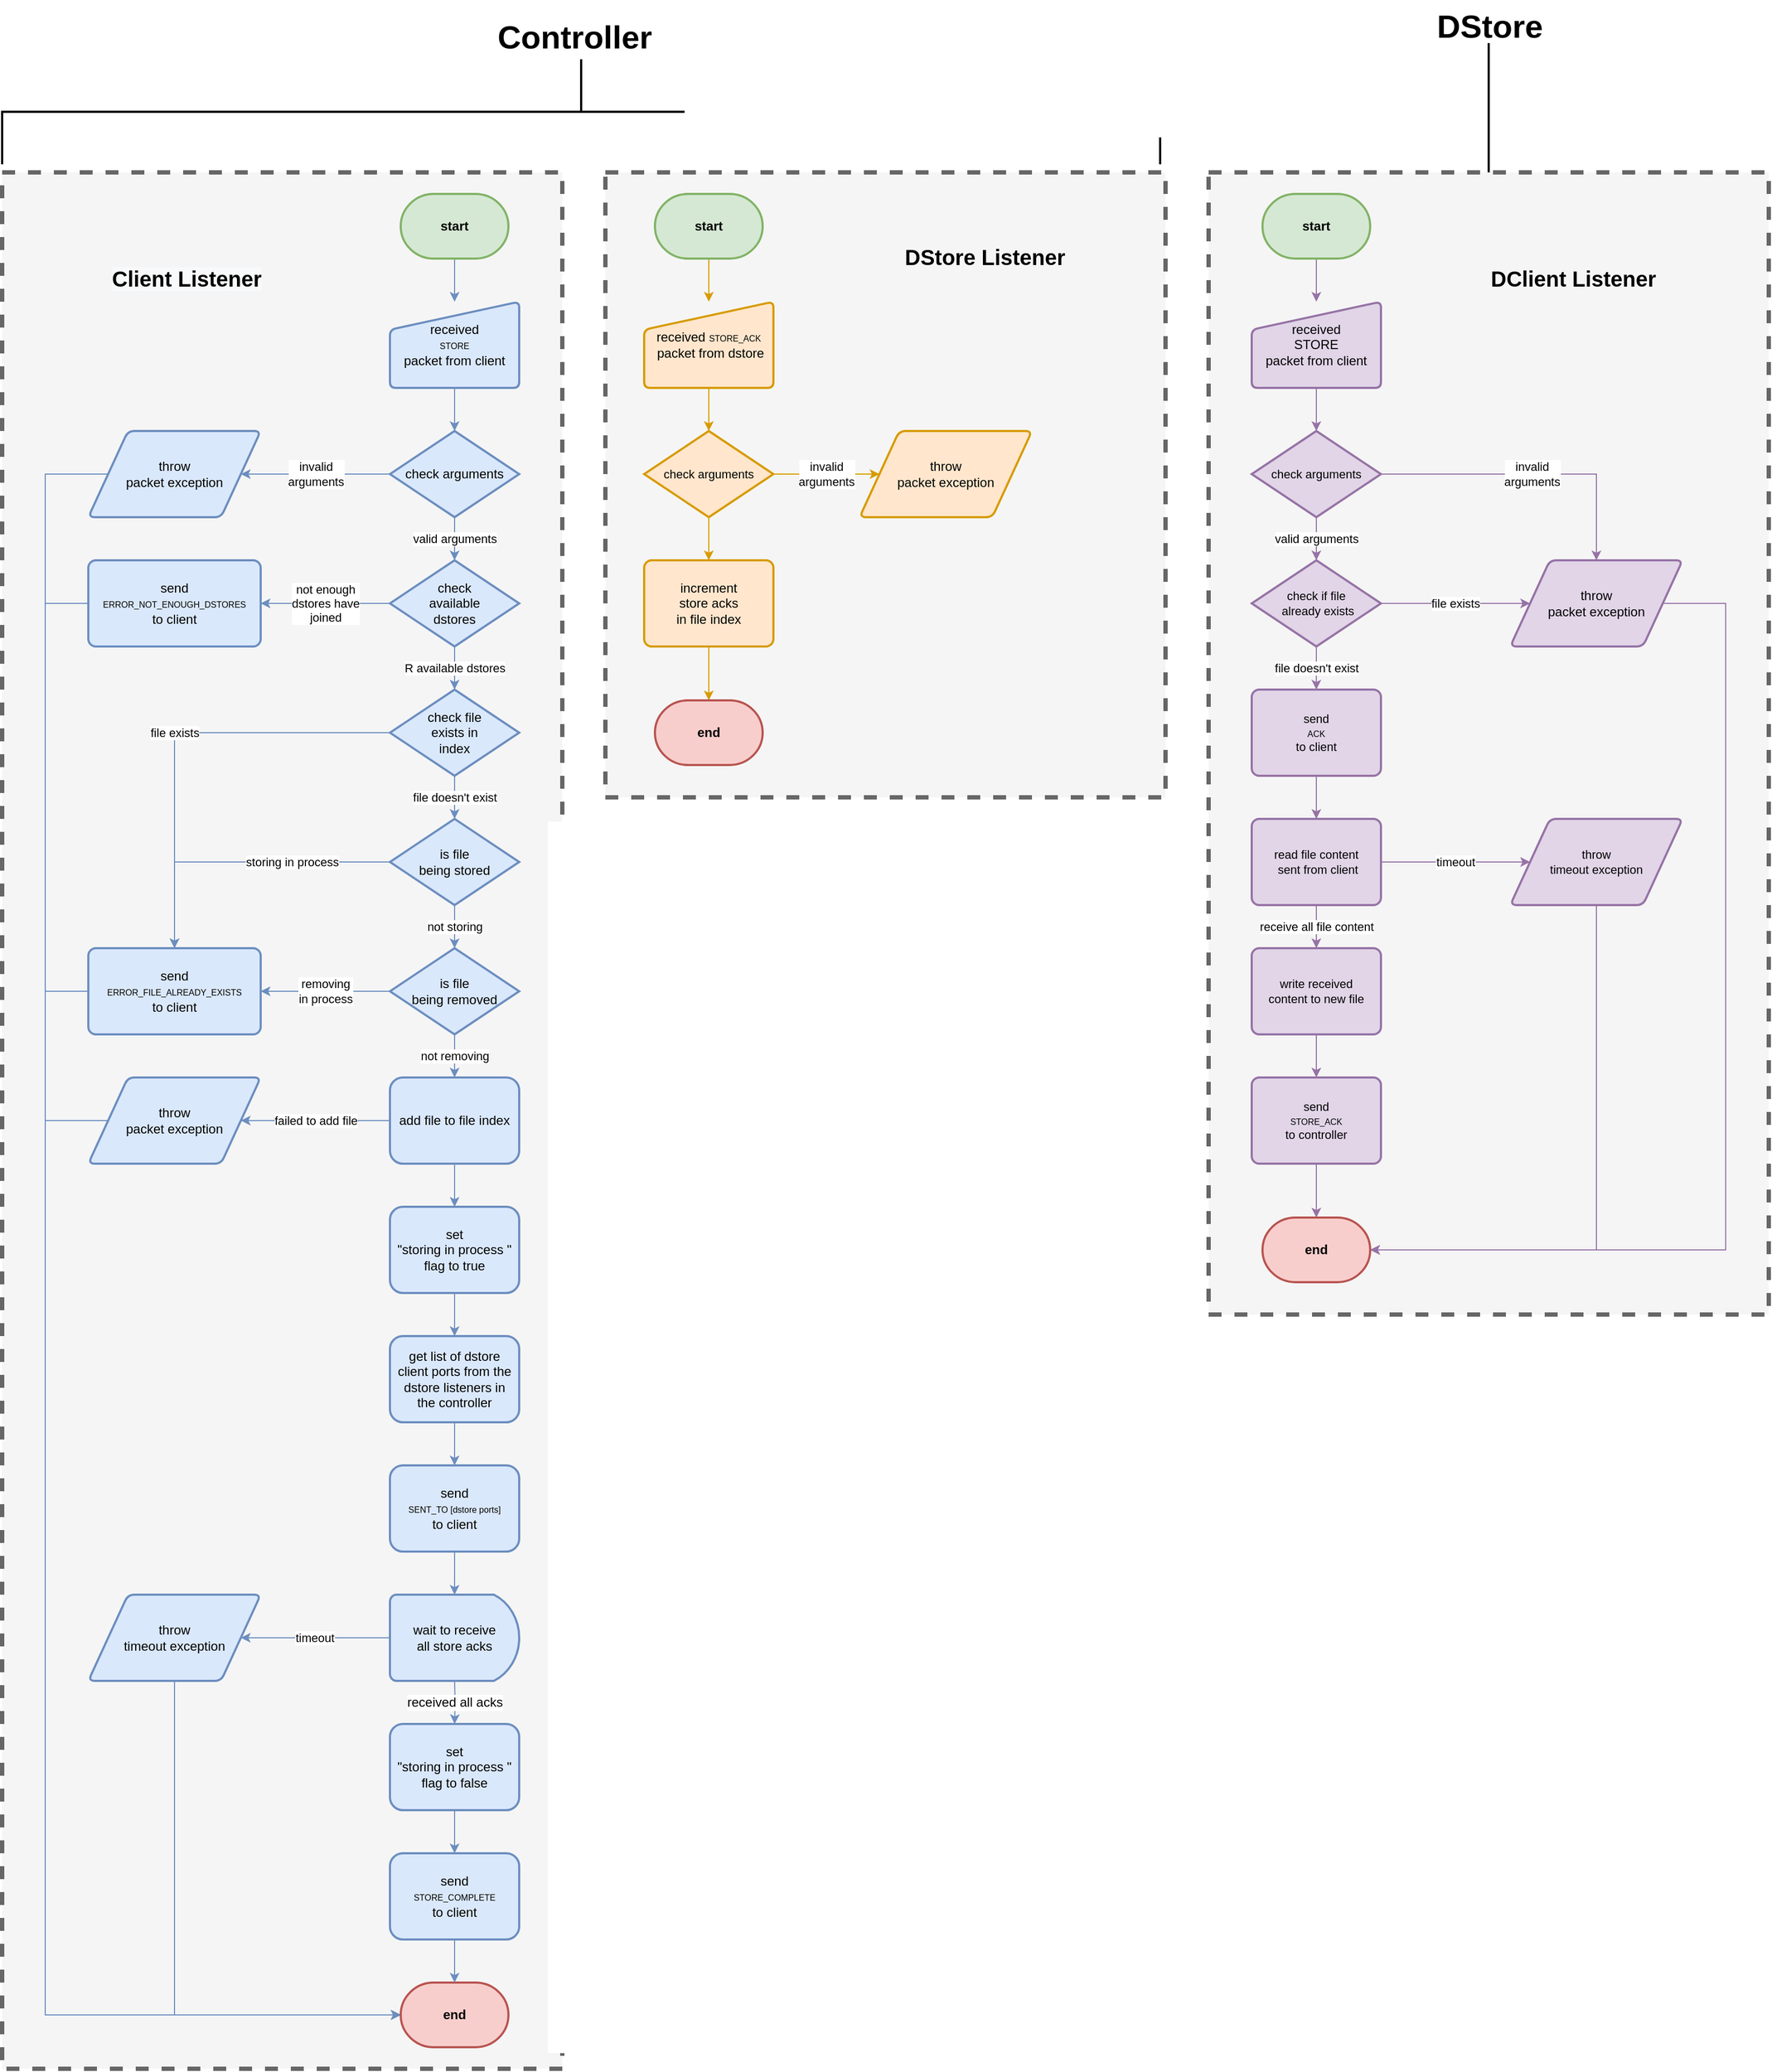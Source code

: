 <mxfile version="17.4.6" type="device"><diagram id="BgIOnqdSXt1nSpjPh5u_" name="Page-1"><mxGraphModel dx="2030" dy="1827" grid="1" gridSize="10" guides="1" tooltips="1" connect="1" arrows="1" fold="1" page="1" pageScale="1" pageWidth="827" pageHeight="1169" math="0" shadow="0"><root><mxCell id="0"/><mxCell id="1" parent="0"/><mxCell id="z_3mJFvGiUvfJUF9ewwF-12" value="" style="rounded=0;whiteSpace=wrap;html=1;fontSize=8;strokeWidth=4;fillColor=#f5f5f5;fontColor=#333333;strokeColor=#666666;dashed=1;" parent="1" vertex="1"><mxGeometry x="560" y="80" width="520" height="580" as="geometry"/></mxCell><mxCell id="9WXX_cFTCXNrfoO5J_ki-53" value="" style="rounded=0;whiteSpace=wrap;html=1;fontSize=8;strokeWidth=4;fillColor=#f5f5f5;fontColor=#333333;strokeColor=#666666;dashed=1;" parent="1" vertex="1"><mxGeometry x="1120" y="80" width="520" height="1060" as="geometry"/></mxCell><mxCell id="9WXX_cFTCXNrfoO5J_ki-51" value="" style="rounded=0;whiteSpace=wrap;html=1;fontSize=8;strokeWidth=4;fillColor=#f5f5f5;fontColor=#333333;strokeColor=#666666;dashed=1;" parent="1" vertex="1"><mxGeometry y="80" width="520" height="1760" as="geometry"/></mxCell><mxCell id="zpkJhFYC3Xlp3R0TNN0i-3" style="edgeStyle=orthogonalEdgeStyle;rounded=0;orthogonalLoop=1;jettySize=auto;html=1;exitX=0.5;exitY=1;exitDx=0;exitDy=0;exitPerimeter=0;entryX=0.5;entryY=0;entryDx=0;entryDy=0;fillColor=#dae8fc;strokeColor=#6c8ebf;" parent="1" source="zpkJhFYC3Xlp3R0TNN0i-1" target="zpkJhFYC3Xlp3R0TNN0i-2" edge="1"><mxGeometry relative="1" as="geometry"/></mxCell><mxCell id="zpkJhFYC3Xlp3R0TNN0i-1" value="&lt;b&gt;start&lt;/b&gt;" style="strokeWidth=2;html=1;shape=mxgraph.flowchart.terminator;whiteSpace=wrap;fillColor=#d5e8d4;strokeColor=#82b366;" parent="1" vertex="1"><mxGeometry x="370" y="100" width="100" height="60" as="geometry"/></mxCell><mxCell id="zpkJhFYC3Xlp3R0TNN0i-5" style="edgeStyle=orthogonalEdgeStyle;rounded=0;orthogonalLoop=1;jettySize=auto;html=1;exitX=0.5;exitY=1;exitDx=0;exitDy=0;entryX=0.5;entryY=0;entryDx=0;entryDy=0;entryPerimeter=0;fillColor=#dae8fc;strokeColor=#6c8ebf;" parent="1" source="zpkJhFYC3Xlp3R0TNN0i-2" target="zpkJhFYC3Xlp3R0TNN0i-4" edge="1"><mxGeometry relative="1" as="geometry"/></mxCell><mxCell id="zpkJhFYC3Xlp3R0TNN0i-2" value="received &lt;br&gt;&lt;font style=&quot;font-size: 8px&quot;&gt;STORE &lt;/font&gt;&lt;br&gt;packet from client" style="html=1;strokeWidth=2;shape=manualInput;whiteSpace=wrap;rounded=1;size=26;arcSize=11;fillColor=#dae8fc;strokeColor=#6c8ebf;" parent="1" vertex="1"><mxGeometry x="360" y="200" width="120" height="80" as="geometry"/></mxCell><mxCell id="zpkJhFYC3Xlp3R0TNN0i-7" value="invalid &lt;br&gt;arguments" style="edgeStyle=orthogonalEdgeStyle;rounded=0;orthogonalLoop=1;jettySize=auto;html=1;exitX=0;exitY=0.5;exitDx=0;exitDy=0;exitPerimeter=0;fillColor=#dae8fc;strokeColor=#6c8ebf;" parent="1" source="zpkJhFYC3Xlp3R0TNN0i-4" target="zpkJhFYC3Xlp3R0TNN0i-6" edge="1"><mxGeometry relative="1" as="geometry"/></mxCell><mxCell id="zpkJhFYC3Xlp3R0TNN0i-9" value="valid arguments" style="edgeStyle=orthogonalEdgeStyle;rounded=0;orthogonalLoop=1;jettySize=auto;html=1;exitX=0.5;exitY=1;exitDx=0;exitDy=0;exitPerimeter=0;entryX=0.5;entryY=0;entryDx=0;entryDy=0;entryPerimeter=0;fillColor=#dae8fc;strokeColor=#6c8ebf;" parent="1" source="zpkJhFYC3Xlp3R0TNN0i-4" target="zpkJhFYC3Xlp3R0TNN0i-8" edge="1"><mxGeometry relative="1" as="geometry"/></mxCell><mxCell id="zpkJhFYC3Xlp3R0TNN0i-4" value="check arguments" style="strokeWidth=2;html=1;shape=mxgraph.flowchart.decision;whiteSpace=wrap;fillColor=#dae8fc;strokeColor=#6c8ebf;" parent="1" vertex="1"><mxGeometry x="360" y="320" width="120" height="80" as="geometry"/></mxCell><mxCell id="9WXX_cFTCXNrfoO5J_ki-26" style="edgeStyle=orthogonalEdgeStyle;rounded=0;orthogonalLoop=1;jettySize=auto;html=1;exitX=0;exitY=0.5;exitDx=0;exitDy=0;entryX=0;entryY=0.5;entryDx=0;entryDy=0;entryPerimeter=0;fontSize=11;fillColor=#dae8fc;strokeColor=#6c8ebf;" parent="1" source="zpkJhFYC3Xlp3R0TNN0i-6" target="9WXX_cFTCXNrfoO5J_ki-20" edge="1"><mxGeometry relative="1" as="geometry"><Array as="points"><mxPoint x="40" y="360"/><mxPoint x="40" y="1790"/></Array></mxGeometry></mxCell><mxCell id="zpkJhFYC3Xlp3R0TNN0i-6" value="throw&lt;br&gt;packet exception" style="shape=parallelogram;html=1;strokeWidth=2;perimeter=parallelogramPerimeter;whiteSpace=wrap;rounded=1;arcSize=12;size=0.23;fillColor=#dae8fc;strokeColor=#6c8ebf;" parent="1" vertex="1"><mxGeometry x="80" y="320" width="160" height="80" as="geometry"/></mxCell><mxCell id="zpkJhFYC3Xlp3R0TNN0i-11" value="R available dstores" style="edgeStyle=orthogonalEdgeStyle;rounded=0;orthogonalLoop=1;jettySize=auto;html=1;exitX=0.5;exitY=1;exitDx=0;exitDy=0;exitPerimeter=0;entryX=0.5;entryY=0;entryDx=0;entryDy=0;entryPerimeter=0;fillColor=#dae8fc;strokeColor=#6c8ebf;" parent="1" source="zpkJhFYC3Xlp3R0TNN0i-8" target="zpkJhFYC3Xlp3R0TNN0i-10" edge="1"><mxGeometry relative="1" as="geometry"/></mxCell><mxCell id="zpkJhFYC3Xlp3R0TNN0i-13" value="not enough &lt;br&gt;dstores have &lt;br&gt;joined" style="edgeStyle=orthogonalEdgeStyle;rounded=0;orthogonalLoop=1;jettySize=auto;html=1;exitX=0;exitY=0.5;exitDx=0;exitDy=0;exitPerimeter=0;fillColor=#dae8fc;strokeColor=#6c8ebf;" parent="1" source="zpkJhFYC3Xlp3R0TNN0i-8" target="zpkJhFYC3Xlp3R0TNN0i-12" edge="1"><mxGeometry relative="1" as="geometry"/></mxCell><mxCell id="zpkJhFYC3Xlp3R0TNN0i-8" value="check &lt;br&gt;available &lt;br&gt;dstores" style="strokeWidth=2;html=1;shape=mxgraph.flowchart.decision;whiteSpace=wrap;fillColor=#dae8fc;strokeColor=#6c8ebf;" parent="1" vertex="1"><mxGeometry x="360" y="440" width="120" height="80" as="geometry"/></mxCell><mxCell id="9WXX_cFTCXNrfoO5J_ki-2" value="file exists" style="edgeStyle=orthogonalEdgeStyle;rounded=0;orthogonalLoop=1;jettySize=auto;html=1;exitX=0;exitY=0.5;exitDx=0;exitDy=0;exitPerimeter=0;entryX=0.5;entryY=0;entryDx=0;entryDy=0;fillColor=#dae8fc;strokeColor=#6c8ebf;" parent="1" source="zpkJhFYC3Xlp3R0TNN0i-10" target="9WXX_cFTCXNrfoO5J_ki-1" edge="1"><mxGeometry relative="1" as="geometry"/></mxCell><mxCell id="9WXX_cFTCXNrfoO5J_ki-4" value="file doesn't exist" style="edgeStyle=orthogonalEdgeStyle;rounded=0;orthogonalLoop=1;jettySize=auto;html=1;exitX=0.5;exitY=1;exitDx=0;exitDy=0;exitPerimeter=0;fillColor=#dae8fc;strokeColor=#6c8ebf;entryX=0.5;entryY=0;entryDx=0;entryDy=0;entryPerimeter=0;" parent="1" source="zpkJhFYC3Xlp3R0TNN0i-10" target="seZvUvvLH93ItXEndqAp-2" edge="1"><mxGeometry relative="1" as="geometry"><mxPoint x="420" y="680" as="targetPoint"/></mxGeometry></mxCell><mxCell id="zpkJhFYC3Xlp3R0TNN0i-10" value="check file &lt;br&gt;exists in&lt;br&gt;index" style="strokeWidth=2;html=1;shape=mxgraph.flowchart.decision;whiteSpace=wrap;fillColor=#dae8fc;strokeColor=#6c8ebf;" parent="1" vertex="1"><mxGeometry x="360" y="560" width="120" height="80" as="geometry"/></mxCell><mxCell id="9WXX_cFTCXNrfoO5J_ki-25" style="edgeStyle=orthogonalEdgeStyle;rounded=0;orthogonalLoop=1;jettySize=auto;html=1;exitX=0;exitY=0.5;exitDx=0;exitDy=0;entryX=0;entryY=0.5;entryDx=0;entryDy=0;entryPerimeter=0;fontSize=11;fillColor=#dae8fc;strokeColor=#6c8ebf;" parent="1" source="zpkJhFYC3Xlp3R0TNN0i-12" target="9WXX_cFTCXNrfoO5J_ki-20" edge="1"><mxGeometry relative="1" as="geometry"><Array as="points"><mxPoint x="40" y="480"/><mxPoint x="40" y="1790"/></Array></mxGeometry></mxCell><mxCell id="zpkJhFYC3Xlp3R0TNN0i-12" value="send&lt;br&gt;&lt;font style=&quot;font-size: 8px&quot;&gt;ERROR_NOT_ENOUGH_DSTORES&lt;/font&gt;&lt;br&gt;to client" style="rounded=1;whiteSpace=wrap;html=1;absoluteArcSize=1;arcSize=14;strokeWidth=2;fillColor=#dae8fc;strokeColor=#6c8ebf;" parent="1" vertex="1"><mxGeometry x="80" y="440" width="160" height="80" as="geometry"/></mxCell><mxCell id="9WXX_cFTCXNrfoO5J_ki-24" style="edgeStyle=orthogonalEdgeStyle;rounded=0;orthogonalLoop=1;jettySize=auto;html=1;exitX=0;exitY=0.5;exitDx=0;exitDy=0;fontSize=11;entryX=0;entryY=0.5;entryDx=0;entryDy=0;entryPerimeter=0;fillColor=#dae8fc;strokeColor=#6c8ebf;" parent="1" source="9WXX_cFTCXNrfoO5J_ki-1" target="9WXX_cFTCXNrfoO5J_ki-20" edge="1"><mxGeometry relative="1" as="geometry"><mxPoint y="1441" as="targetPoint"/><Array as="points"><mxPoint x="40" y="840"/><mxPoint x="40" y="1790"/></Array></mxGeometry></mxCell><mxCell id="9WXX_cFTCXNrfoO5J_ki-1" value="send&lt;br&gt;&lt;span style=&quot;font-size: 8px&quot;&gt;ERROR_FILE_ALREADY_EXISTS&lt;/span&gt;&lt;br&gt;to client" style="rounded=1;whiteSpace=wrap;html=1;absoluteArcSize=1;arcSize=14;strokeWidth=2;fillColor=#dae8fc;strokeColor=#6c8ebf;" parent="1" vertex="1"><mxGeometry x="80" y="800" width="160" height="80" as="geometry"/></mxCell><mxCell id="9WXX_cFTCXNrfoO5J_ki-6" value="failed to add file" style="edgeStyle=orthogonalEdgeStyle;rounded=0;orthogonalLoop=1;jettySize=auto;html=1;exitX=0;exitY=0.5;exitDx=0;exitDy=0;entryX=1;entryY=0.5;entryDx=0;entryDy=0;fillColor=#dae8fc;strokeColor=#6c8ebf;" parent="1" source="9WXX_cFTCXNrfoO5J_ki-3" target="9WXX_cFTCXNrfoO5J_ki-5" edge="1"><mxGeometry relative="1" as="geometry"/></mxCell><mxCell id="9WXX_cFTCXNrfoO5J_ki-8" style="edgeStyle=orthogonalEdgeStyle;rounded=0;orthogonalLoop=1;jettySize=auto;html=1;exitX=0.5;exitY=1;exitDx=0;exitDy=0;entryX=0.5;entryY=0;entryDx=0;entryDy=0;fillColor=#dae8fc;strokeColor=#6c8ebf;" parent="1" source="9WXX_cFTCXNrfoO5J_ki-3" target="9WXX_cFTCXNrfoO5J_ki-7" edge="1"><mxGeometry relative="1" as="geometry"/></mxCell><mxCell id="9WXX_cFTCXNrfoO5J_ki-3" value="add file to file index" style="rounded=1;whiteSpace=wrap;html=1;fillColor=#dae8fc;strokeColor=#6c8ebf;strokeWidth=2;" parent="1" vertex="1"><mxGeometry x="360" y="920" width="120" height="80" as="geometry"/></mxCell><mxCell id="9WXX_cFTCXNrfoO5J_ki-23" style="edgeStyle=orthogonalEdgeStyle;rounded=0;orthogonalLoop=1;jettySize=auto;html=1;exitX=0;exitY=0.5;exitDx=0;exitDy=0;fontSize=11;entryX=0;entryY=0.5;entryDx=0;entryDy=0;entryPerimeter=0;fillColor=#dae8fc;strokeColor=#6c8ebf;" parent="1" source="9WXX_cFTCXNrfoO5J_ki-5" target="9WXX_cFTCXNrfoO5J_ki-20" edge="1"><mxGeometry relative="1" as="geometry"><mxPoint x="110" y="1680" as="targetPoint"/><Array as="points"><mxPoint x="40" y="960"/><mxPoint x="40" y="1790"/></Array></mxGeometry></mxCell><mxCell id="9WXX_cFTCXNrfoO5J_ki-5" value="throw&lt;br&gt;packet exception" style="shape=parallelogram;html=1;strokeWidth=2;perimeter=parallelogramPerimeter;whiteSpace=wrap;rounded=1;arcSize=12;size=0.23;fillColor=#dae8fc;strokeColor=#6c8ebf;" parent="1" vertex="1"><mxGeometry x="80" y="920" width="160" height="80" as="geometry"/></mxCell><mxCell id="9WXX_cFTCXNrfoO5J_ki-10" style="edgeStyle=orthogonalEdgeStyle;rounded=0;orthogonalLoop=1;jettySize=auto;html=1;exitX=0.5;exitY=1;exitDx=0;exitDy=0;fillColor=#dae8fc;strokeColor=#6c8ebf;" parent="1" source="9WXX_cFTCXNrfoO5J_ki-7" target="9WXX_cFTCXNrfoO5J_ki-9" edge="1"><mxGeometry relative="1" as="geometry"/></mxCell><mxCell id="9WXX_cFTCXNrfoO5J_ki-7" value="set &lt;br&gt;&quot;storing in process &quot; flag to true" style="rounded=1;whiteSpace=wrap;html=1;fillColor=#dae8fc;strokeColor=#6c8ebf;strokeWidth=2;" parent="1" vertex="1"><mxGeometry x="360" y="1040" width="120" height="80" as="geometry"/></mxCell><mxCell id="9WXX_cFTCXNrfoO5J_ki-12" style="edgeStyle=orthogonalEdgeStyle;rounded=0;orthogonalLoop=1;jettySize=auto;html=1;exitX=0.5;exitY=1;exitDx=0;exitDy=0;entryX=0.5;entryY=0;entryDx=0;entryDy=0;fontSize=8;fillColor=#dae8fc;strokeColor=#6c8ebf;" parent="1" source="9WXX_cFTCXNrfoO5J_ki-9" target="9WXX_cFTCXNrfoO5J_ki-11" edge="1"><mxGeometry relative="1" as="geometry"/></mxCell><mxCell id="9WXX_cFTCXNrfoO5J_ki-9" value="get list of dstore &lt;br&gt;client ports from the dstore listeners in &lt;br&gt;the controller" style="rounded=1;whiteSpace=wrap;html=1;fillColor=#dae8fc;strokeColor=#6c8ebf;strokeWidth=2;" parent="1" vertex="1"><mxGeometry x="360" y="1160" width="120" height="80" as="geometry"/></mxCell><mxCell id="9WXX_cFTCXNrfoO5J_ki-14" style="edgeStyle=orthogonalEdgeStyle;rounded=0;orthogonalLoop=1;jettySize=auto;html=1;exitX=0.5;exitY=1;exitDx=0;exitDy=0;entryX=0.5;entryY=0;entryDx=0;entryDy=0;fontSize=9;fillColor=#dae8fc;strokeColor=#6c8ebf;entryPerimeter=0;" parent="1" source="9WXX_cFTCXNrfoO5J_ki-11" target="0sLKx1MuhVyRI5TgnYqM-1" edge="1"><mxGeometry relative="1" as="geometry"><mxPoint x="420" y="1400" as="targetPoint"/></mxGeometry></mxCell><mxCell id="9WXX_cFTCXNrfoO5J_ki-11" value="send&lt;br&gt;&lt;font&gt;&lt;font style=&quot;font-size: 8px&quot;&gt;SENT_TO [dstore ports] &lt;/font&gt;&lt;br&gt;&lt;/font&gt;to client" style="rounded=1;whiteSpace=wrap;html=1;fillColor=#dae8fc;strokeColor=#6c8ebf;strokeWidth=2;" parent="1" vertex="1"><mxGeometry x="360" y="1280" width="120" height="80" as="geometry"/></mxCell><mxCell id="9WXX_cFTCXNrfoO5J_ki-16" value="&lt;font style=&quot;font-size: 11px&quot;&gt;timeout&lt;/font&gt;" style="edgeStyle=orthogonalEdgeStyle;rounded=0;orthogonalLoop=1;jettySize=auto;html=1;exitX=0;exitY=0.5;exitDx=0;exitDy=0;entryX=1;entryY=0.5;entryDx=0;entryDy=0;fontSize=9;fillColor=#dae8fc;strokeColor=#6c8ebf;exitPerimeter=0;" parent="1" source="0sLKx1MuhVyRI5TgnYqM-1" target="9WXX_cFTCXNrfoO5J_ki-15" edge="1"><mxGeometry x="0.012" relative="1" as="geometry"><mxPoint as="offset"/><mxPoint x="360" y="1440" as="sourcePoint"/></mxGeometry></mxCell><mxCell id="9WXX_cFTCXNrfoO5J_ki-19" value="received all acks" style="edgeStyle=orthogonalEdgeStyle;rounded=0;orthogonalLoop=1;jettySize=auto;html=1;entryX=0.5;entryY=0;entryDx=0;entryDy=0;fontSize=12;fillColor=#dae8fc;strokeColor=#6c8ebf;" parent="1" target="mxGFTRbk9tZsLXa7Gqvj-3" edge="1"><mxGeometry relative="1" as="geometry"><mxPoint x="420" y="1480" as="sourcePoint"/><mxPoint x="420" y="1520" as="targetPoint"/></mxGeometry></mxCell><mxCell id="9WXX_cFTCXNrfoO5J_ki-22" style="edgeStyle=orthogonalEdgeStyle;rounded=0;orthogonalLoop=1;jettySize=auto;html=1;exitX=0.5;exitY=1;exitDx=0;exitDy=0;entryX=0;entryY=0.5;entryDx=0;entryDy=0;entryPerimeter=0;fontSize=11;fillColor=#dae8fc;strokeColor=#6c8ebf;" parent="1" source="9WXX_cFTCXNrfoO5J_ki-15" target="9WXX_cFTCXNrfoO5J_ki-20" edge="1"><mxGeometry relative="1" as="geometry"/></mxCell><mxCell id="9WXX_cFTCXNrfoO5J_ki-15" value="throw&lt;br&gt;timeout exception" style="shape=parallelogram;html=1;strokeWidth=2;perimeter=parallelogramPerimeter;whiteSpace=wrap;rounded=1;arcSize=12;size=0.23;fillColor=#dae8fc;strokeColor=#6c8ebf;" parent="1" vertex="1"><mxGeometry x="80" y="1400" width="160" height="80" as="geometry"/></mxCell><mxCell id="9WXX_cFTCXNrfoO5J_ki-20" value="&lt;b&gt;end&lt;/b&gt;" style="strokeWidth=2;html=1;shape=mxgraph.flowchart.terminator;whiteSpace=wrap;fillColor=#f8cecc;strokeColor=#b85450;" parent="1" vertex="1"><mxGeometry x="370" y="1760" width="100" height="60" as="geometry"/></mxCell><mxCell id="9WXX_cFTCXNrfoO5J_ki-33" style="edgeStyle=orthogonalEdgeStyle;rounded=0;orthogonalLoop=1;jettySize=auto;html=1;exitX=0.5;exitY=1;exitDx=0;exitDy=0;entryX=0.5;entryY=0;entryDx=0;entryDy=0;entryPerimeter=0;fontSize=11;fillColor=#e1d5e7;strokeColor=#9673a6;" parent="1" source="9WXX_cFTCXNrfoO5J_ki-27" target="9WXX_cFTCXNrfoO5J_ki-30" edge="1"><mxGeometry relative="1" as="geometry"/></mxCell><mxCell id="9WXX_cFTCXNrfoO5J_ki-27" value="received &lt;br&gt;STORE &lt;br&gt;packet from client" style="html=1;strokeWidth=2;shape=manualInput;whiteSpace=wrap;rounded=1;size=26;arcSize=11;fillColor=#e1d5e7;strokeColor=#9673a6;" parent="1" vertex="1"><mxGeometry x="1160" y="200" width="120" height="80" as="geometry"/></mxCell><mxCell id="9WXX_cFTCXNrfoO5J_ki-29" style="edgeStyle=orthogonalEdgeStyle;rounded=0;orthogonalLoop=1;jettySize=auto;html=1;exitX=0.5;exitY=1;exitDx=0;exitDy=0;exitPerimeter=0;fontSize=11;fillColor=#e1d5e7;strokeColor=#9673a6;" parent="1" source="9WXX_cFTCXNrfoO5J_ki-28" target="9WXX_cFTCXNrfoO5J_ki-27" edge="1"><mxGeometry relative="1" as="geometry"/></mxCell><mxCell id="9WXX_cFTCXNrfoO5J_ki-28" value="&lt;b&gt;start&lt;/b&gt;" style="strokeWidth=2;html=1;shape=mxgraph.flowchart.terminator;whiteSpace=wrap;fillColor=#d5e8d4;strokeColor=#82b366;" parent="1" vertex="1"><mxGeometry x="1170" y="100" width="100" height="60" as="geometry"/></mxCell><mxCell id="9WXX_cFTCXNrfoO5J_ki-32" value="invalid&lt;br&gt;arguments" style="edgeStyle=orthogonalEdgeStyle;rounded=0;orthogonalLoop=1;jettySize=auto;html=1;exitX=1;exitY=0.5;exitDx=0;exitDy=0;exitPerimeter=0;entryX=0.5;entryY=0;entryDx=0;entryDy=0;fontSize=11;fillColor=#e1d5e7;strokeColor=#9673a6;" parent="1" source="9WXX_cFTCXNrfoO5J_ki-30" target="9WXX_cFTCXNrfoO5J_ki-31" edge="1"><mxGeometry relative="1" as="geometry"/></mxCell><mxCell id="9WXX_cFTCXNrfoO5J_ki-35" value="valid arguments" style="edgeStyle=orthogonalEdgeStyle;rounded=0;orthogonalLoop=1;jettySize=auto;html=1;exitX=0.5;exitY=1;exitDx=0;exitDy=0;exitPerimeter=0;entryX=0.5;entryY=0;entryDx=0;entryDy=0;entryPerimeter=0;fontSize=11;fillColor=#e1d5e7;strokeColor=#9673a6;" parent="1" source="9WXX_cFTCXNrfoO5J_ki-30" target="9WXX_cFTCXNrfoO5J_ki-34" edge="1"><mxGeometry relative="1" as="geometry"/></mxCell><mxCell id="9WXX_cFTCXNrfoO5J_ki-30" value="check arguments" style="strokeWidth=2;html=1;shape=mxgraph.flowchart.decision;whiteSpace=wrap;fontSize=11;fillColor=#e1d5e7;strokeColor=#9673a6;" parent="1" vertex="1"><mxGeometry x="1160" y="320" width="120" height="80" as="geometry"/></mxCell><mxCell id="9WXX_cFTCXNrfoO5J_ki-50" style="edgeStyle=orthogonalEdgeStyle;rounded=0;orthogonalLoop=1;jettySize=auto;html=1;exitX=1;exitY=0.5;exitDx=0;exitDy=0;fontSize=8;entryX=1;entryY=0.5;entryDx=0;entryDy=0;entryPerimeter=0;fillColor=#e1d5e7;strokeColor=#9673a6;" parent="1" source="9WXX_cFTCXNrfoO5J_ki-31" target="9WXX_cFTCXNrfoO5J_ki-47" edge="1"><mxGeometry relative="1" as="geometry"><mxPoint x="1560" y="1089.412" as="targetPoint"/><Array as="points"><mxPoint x="1600" y="480"/><mxPoint x="1600" y="1080"/></Array></mxGeometry></mxCell><mxCell id="9WXX_cFTCXNrfoO5J_ki-31" value="throw&lt;br&gt;packet exception" style="shape=parallelogram;html=1;strokeWidth=2;perimeter=parallelogramPerimeter;whiteSpace=wrap;rounded=1;arcSize=12;size=0.23;fillColor=#e1d5e7;strokeColor=#9673a6;" parent="1" vertex="1"><mxGeometry x="1400" y="440" width="160" height="80" as="geometry"/></mxCell><mxCell id="9WXX_cFTCXNrfoO5J_ki-36" value="file exists" style="edgeStyle=orthogonalEdgeStyle;rounded=0;orthogonalLoop=1;jettySize=auto;html=1;exitX=1;exitY=0.5;exitDx=0;exitDy=0;exitPerimeter=0;fontSize=11;fillColor=#e1d5e7;strokeColor=#9673a6;" parent="1" source="9WXX_cFTCXNrfoO5J_ki-34" target="9WXX_cFTCXNrfoO5J_ki-31" edge="1"><mxGeometry relative="1" as="geometry"/></mxCell><mxCell id="9WXX_cFTCXNrfoO5J_ki-38" value="&lt;font style=&quot;font-size: 11px&quot;&gt;file doesn't exist&lt;/font&gt;" style="edgeStyle=orthogonalEdgeStyle;rounded=0;orthogonalLoop=1;jettySize=auto;html=1;exitX=0.5;exitY=1;exitDx=0;exitDy=0;exitPerimeter=0;entryX=0.5;entryY=0;entryDx=0;entryDy=0;fontSize=8;fillColor=#e1d5e7;strokeColor=#9673a6;" parent="1" source="9WXX_cFTCXNrfoO5J_ki-34" target="9WXX_cFTCXNrfoO5J_ki-37" edge="1"><mxGeometry relative="1" as="geometry"/></mxCell><mxCell id="9WXX_cFTCXNrfoO5J_ki-34" value="check if file&lt;br&gt;&amp;nbsp;already exists" style="strokeWidth=2;html=1;shape=mxgraph.flowchart.decision;whiteSpace=wrap;fontSize=11;fillColor=#e1d5e7;strokeColor=#9673a6;" parent="1" vertex="1"><mxGeometry x="1160" y="440" width="120" height="80" as="geometry"/></mxCell><mxCell id="9WXX_cFTCXNrfoO5J_ki-40" style="edgeStyle=orthogonalEdgeStyle;rounded=0;orthogonalLoop=1;jettySize=auto;html=1;exitX=0.5;exitY=1;exitDx=0;exitDy=0;entryX=0.5;entryY=0;entryDx=0;entryDy=0;fontSize=11;fillColor=#e1d5e7;strokeColor=#9673a6;" parent="1" source="9WXX_cFTCXNrfoO5J_ki-37" target="9WXX_cFTCXNrfoO5J_ki-39" edge="1"><mxGeometry relative="1" as="geometry"/></mxCell><mxCell id="9WXX_cFTCXNrfoO5J_ki-37" value="send&lt;br&gt;&lt;font style=&quot;font-size: 8px&quot;&gt;ACK&lt;/font&gt;&lt;br&gt;to client" style="rounded=1;whiteSpace=wrap;html=1;absoluteArcSize=1;arcSize=14;strokeWidth=2;fontSize=11;fillColor=#e1d5e7;strokeColor=#9673a6;" parent="1" vertex="1"><mxGeometry x="1160" y="560" width="120" height="80" as="geometry"/></mxCell><mxCell id="9WXX_cFTCXNrfoO5J_ki-42" value="timeout" style="edgeStyle=orthogonalEdgeStyle;rounded=0;orthogonalLoop=1;jettySize=auto;html=1;exitX=1;exitY=0.5;exitDx=0;exitDy=0;fontSize=11;fillColor=#e1d5e7;strokeColor=#9673a6;" parent="1" source="9WXX_cFTCXNrfoO5J_ki-39" target="9WXX_cFTCXNrfoO5J_ki-41" edge="1"><mxGeometry relative="1" as="geometry"/></mxCell><mxCell id="9WXX_cFTCXNrfoO5J_ki-44" value="receive all file content" style="edgeStyle=orthogonalEdgeStyle;rounded=0;orthogonalLoop=1;jettySize=auto;html=1;exitX=0.5;exitY=1;exitDx=0;exitDy=0;fontSize=11;entryX=0.5;entryY=0;entryDx=0;entryDy=0;fillColor=#e1d5e7;strokeColor=#9673a6;" parent="1" source="9WXX_cFTCXNrfoO5J_ki-39" target="9WXX_cFTCXNrfoO5J_ki-43" edge="1"><mxGeometry relative="1" as="geometry"><mxPoint x="1220.143" y="790" as="targetPoint"/></mxGeometry></mxCell><mxCell id="9WXX_cFTCXNrfoO5J_ki-39" value="read file content&lt;br&gt;&amp;nbsp;sent from client" style="rounded=1;whiteSpace=wrap;html=1;absoluteArcSize=1;arcSize=14;strokeWidth=2;fontSize=11;fillColor=#e1d5e7;strokeColor=#9673a6;" parent="1" vertex="1"><mxGeometry x="1160" y="680" width="120" height="80" as="geometry"/></mxCell><mxCell id="9WXX_cFTCXNrfoO5J_ki-49" style="edgeStyle=orthogonalEdgeStyle;rounded=0;orthogonalLoop=1;jettySize=auto;html=1;exitX=0.5;exitY=1;exitDx=0;exitDy=0;entryX=1;entryY=0.5;entryDx=0;entryDy=0;entryPerimeter=0;fontSize=8;fillColor=#e1d5e7;strokeColor=#9673a6;" parent="1" source="9WXX_cFTCXNrfoO5J_ki-41" target="9WXX_cFTCXNrfoO5J_ki-47" edge="1"><mxGeometry relative="1" as="geometry"/></mxCell><mxCell id="9WXX_cFTCXNrfoO5J_ki-41" value="throw&lt;br&gt;timeout exception" style="shape=parallelogram;html=1;strokeWidth=2;perimeter=parallelogramPerimeter;whiteSpace=wrap;rounded=1;arcSize=12;size=0.23;fontSize=11;fillColor=#e1d5e7;strokeColor=#9673a6;" parent="1" vertex="1"><mxGeometry x="1400" y="680" width="160" height="80" as="geometry"/></mxCell><mxCell id="9WXX_cFTCXNrfoO5J_ki-46" style="edgeStyle=orthogonalEdgeStyle;rounded=0;orthogonalLoop=1;jettySize=auto;html=1;exitX=0.5;exitY=1;exitDx=0;exitDy=0;entryX=0.5;entryY=0;entryDx=0;entryDy=0;fontSize=11;fillColor=#e1d5e7;strokeColor=#9673a6;" parent="1" source="9WXX_cFTCXNrfoO5J_ki-43" target="9WXX_cFTCXNrfoO5J_ki-45" edge="1"><mxGeometry relative="1" as="geometry"/></mxCell><mxCell id="9WXX_cFTCXNrfoO5J_ki-43" value="write received &lt;br&gt;content to new file" style="rounded=1;whiteSpace=wrap;html=1;absoluteArcSize=1;arcSize=14;strokeWidth=2;fontSize=11;fillColor=#e1d5e7;strokeColor=#9673a6;" parent="1" vertex="1"><mxGeometry x="1160" y="800" width="120" height="80" as="geometry"/></mxCell><mxCell id="9WXX_cFTCXNrfoO5J_ki-48" style="edgeStyle=orthogonalEdgeStyle;rounded=0;orthogonalLoop=1;jettySize=auto;html=1;exitX=0.5;exitY=1;exitDx=0;exitDy=0;entryX=0.5;entryY=0;entryDx=0;entryDy=0;entryPerimeter=0;fontSize=8;fillColor=#e1d5e7;strokeColor=#9673a6;" parent="1" source="9WXX_cFTCXNrfoO5J_ki-45" target="9WXX_cFTCXNrfoO5J_ki-47" edge="1"><mxGeometry relative="1" as="geometry"/></mxCell><mxCell id="9WXX_cFTCXNrfoO5J_ki-45" value="send&lt;br&gt;&lt;font style=&quot;font-size: 8px&quot;&gt;STORE_ACK&lt;/font&gt;&lt;br&gt;to controller" style="rounded=1;whiteSpace=wrap;html=1;absoluteArcSize=1;arcSize=14;strokeWidth=2;fontSize=11;fillColor=#e1d5e7;strokeColor=#9673a6;" parent="1" vertex="1"><mxGeometry x="1160" y="920" width="120" height="80" as="geometry"/></mxCell><mxCell id="9WXX_cFTCXNrfoO5J_ki-47" value="&lt;b&gt;end&lt;/b&gt;" style="strokeWidth=2;html=1;shape=mxgraph.flowchart.terminator;whiteSpace=wrap;fillColor=#f8cecc;strokeColor=#b85450;" parent="1" vertex="1"><mxGeometry x="1170" y="1050" width="100" height="60" as="geometry"/></mxCell><mxCell id="9WXX_cFTCXNrfoO5J_ki-52" value="&lt;b style=&quot;color: rgb(0, 0, 0); font-family: helvetica; font-size: 20px; font-style: normal; letter-spacing: normal; text-align: center; text-indent: 0px; text-transform: none; word-spacing: 0px; background-color: rgb(248, 249, 250);&quot;&gt;Client Listener&lt;/b&gt;" style="text;whiteSpace=wrap;html=1;fontSize=8;" parent="1" vertex="1"><mxGeometry x="100" y="160" width="160" height="30" as="geometry"/></mxCell><mxCell id="9WXX_cFTCXNrfoO5J_ki-54" value="&lt;b style=&quot;font-family: &amp;#34;helvetica&amp;#34; ; font-size: 20px ; text-align: center&quot;&gt;DClient Listener&lt;/b&gt;" style="text;whiteSpace=wrap;html=1;fontSize=8;" parent="1" vertex="1"><mxGeometry x="1380" y="160" width="160" height="30" as="geometry"/></mxCell><mxCell id="z_3mJFvGiUvfJUF9ewwF-3" style="edgeStyle=orthogonalEdgeStyle;rounded=0;orthogonalLoop=1;jettySize=auto;html=1;exitX=0.5;exitY=1;exitDx=0;exitDy=0;exitPerimeter=0;fillColor=#ffe6cc;strokeColor=#d79b00;" parent="1" source="z_3mJFvGiUvfJUF9ewwF-1" target="z_3mJFvGiUvfJUF9ewwF-2" edge="1"><mxGeometry relative="1" as="geometry"/></mxCell><mxCell id="z_3mJFvGiUvfJUF9ewwF-1" value="&lt;b&gt;start&lt;/b&gt;" style="strokeWidth=2;html=1;shape=mxgraph.flowchart.terminator;whiteSpace=wrap;fillColor=#d5e8d4;strokeColor=#82b366;" parent="1" vertex="1"><mxGeometry x="606" y="100" width="100" height="60" as="geometry"/></mxCell><mxCell id="z_3mJFvGiUvfJUF9ewwF-7" style="edgeStyle=orthogonalEdgeStyle;rounded=0;orthogonalLoop=1;jettySize=auto;html=1;exitX=0.5;exitY=1;exitDx=0;exitDy=0;entryX=0.5;entryY=0;entryDx=0;entryDy=0;entryPerimeter=0;fillColor=#ffe6cc;strokeColor=#d79b00;" parent="1" source="z_3mJFvGiUvfJUF9ewwF-2" target="z_3mJFvGiUvfJUF9ewwF-4" edge="1"><mxGeometry relative="1" as="geometry"/></mxCell><mxCell id="z_3mJFvGiUvfJUF9ewwF-2" value="received &lt;font style=&quot;font-size: 8px&quot;&gt;STORE_ACK&lt;/font&gt;&lt;br&gt;&amp;nbsp;packet from dstore" style="html=1;strokeWidth=2;shape=manualInput;whiteSpace=wrap;rounded=1;size=26;arcSize=11;fillColor=#ffe6cc;strokeColor=#d79b00;" parent="1" vertex="1"><mxGeometry x="596" y="200" width="120" height="80" as="geometry"/></mxCell><mxCell id="z_3mJFvGiUvfJUF9ewwF-6" value="invalid&lt;br&gt;arguments" style="edgeStyle=orthogonalEdgeStyle;rounded=0;orthogonalLoop=1;jettySize=auto;html=1;exitX=1;exitY=0.5;exitDx=0;exitDy=0;exitPerimeter=0;entryX=0;entryY=0.5;entryDx=0;entryDy=0;fillColor=#ffe6cc;strokeColor=#d79b00;" parent="1" source="z_3mJFvGiUvfJUF9ewwF-4" target="z_3mJFvGiUvfJUF9ewwF-5" edge="1"><mxGeometry relative="1" as="geometry"/></mxCell><mxCell id="z_3mJFvGiUvfJUF9ewwF-9" style="edgeStyle=orthogonalEdgeStyle;rounded=0;orthogonalLoop=1;jettySize=auto;html=1;exitX=0.5;exitY=1;exitDx=0;exitDy=0;exitPerimeter=0;entryX=0.5;entryY=0;entryDx=0;entryDy=0;fillColor=#ffe6cc;strokeColor=#d79b00;" parent="1" source="z_3mJFvGiUvfJUF9ewwF-4" target="z_3mJFvGiUvfJUF9ewwF-8" edge="1"><mxGeometry relative="1" as="geometry"/></mxCell><mxCell id="z_3mJFvGiUvfJUF9ewwF-4" value="check arguments" style="strokeWidth=2;html=1;shape=mxgraph.flowchart.decision;whiteSpace=wrap;fontSize=11;fillColor=#ffe6cc;strokeColor=#d79b00;" parent="1" vertex="1"><mxGeometry x="596" y="320" width="120" height="80" as="geometry"/></mxCell><mxCell id="z_3mJFvGiUvfJUF9ewwF-5" value="throw&lt;br&gt;packet exception" style="shape=parallelogram;html=1;strokeWidth=2;perimeter=parallelogramPerimeter;whiteSpace=wrap;rounded=1;arcSize=12;size=0.23;fillColor=#ffe6cc;strokeColor=#d79b00;" parent="1" vertex="1"><mxGeometry x="796" y="320" width="160" height="80" as="geometry"/></mxCell><mxCell id="z_3mJFvGiUvfJUF9ewwF-11" style="edgeStyle=orthogonalEdgeStyle;rounded=0;orthogonalLoop=1;jettySize=auto;html=1;exitX=0.5;exitY=1;exitDx=0;exitDy=0;entryX=0.5;entryY=0;entryDx=0;entryDy=0;entryPerimeter=0;fillColor=#ffe6cc;strokeColor=#d79b00;" parent="1" source="z_3mJFvGiUvfJUF9ewwF-8" target="z_3mJFvGiUvfJUF9ewwF-10" edge="1"><mxGeometry relative="1" as="geometry"/></mxCell><mxCell id="z_3mJFvGiUvfJUF9ewwF-8" value="increment&lt;br&gt;store acks&lt;br&gt;in file index" style="rounded=1;whiteSpace=wrap;html=1;absoluteArcSize=1;arcSize=14;strokeWidth=2;fillColor=#ffe6cc;strokeColor=#d79b00;" parent="1" vertex="1"><mxGeometry x="596" y="440" width="120" height="80" as="geometry"/></mxCell><mxCell id="z_3mJFvGiUvfJUF9ewwF-10" value="&lt;b&gt;end&lt;/b&gt;" style="strokeWidth=2;html=1;shape=mxgraph.flowchart.terminator;whiteSpace=wrap;fillColor=#f8cecc;strokeColor=#b85450;" parent="1" vertex="1"><mxGeometry x="606" y="570" width="100" height="60" as="geometry"/></mxCell><mxCell id="z_3mJFvGiUvfJUF9ewwF-14" value="&lt;b style=&quot;font-family: &amp;#34;helvetica&amp;#34; ; font-size: 20px ; text-align: center&quot;&gt;DStore Listener&lt;/b&gt;" style="text;whiteSpace=wrap;html=1;fontSize=8;" parent="1" vertex="1"><mxGeometry x="836" y="140" width="160" height="30" as="geometry"/></mxCell><mxCell id="z_3mJFvGiUvfJUF9ewwF-15" value="" style="strokeWidth=2;html=1;shape=mxgraph.flowchart.annotation_2;align=left;labelPosition=right;pointerEvents=1;rotation=90;" parent="1" vertex="1"><mxGeometry x="488.75" y="-513.75" width="97.5" height="1075" as="geometry"/></mxCell><mxCell id="z_3mJFvGiUvfJUF9ewwF-16" value="&lt;div style=&quot;text-align: center&quot;&gt;&lt;font face=&quot;helvetica&quot; size=&quot;1&quot;&gt;&lt;b style=&quot;font-size: 30px&quot;&gt;Controller&lt;/b&gt;&lt;/font&gt;&lt;/div&gt;" style="text;whiteSpace=wrap;html=1;fontSize=8;" parent="1" vertex="1"><mxGeometry x="457.5" y="-70" width="160" height="30" as="geometry"/></mxCell><mxCell id="z_3mJFvGiUvfJUF9ewwF-18" value="" style="endArrow=none;html=1;rounded=0;fontSize=30;strokeWidth=2;entryX=0.5;entryY=0;entryDx=0;entryDy=0;" parent="1" target="9WXX_cFTCXNrfoO5J_ki-53" edge="1"><mxGeometry width="50" height="50" relative="1" as="geometry"><mxPoint x="1380" y="-40" as="sourcePoint"/><mxPoint x="1030" y="250" as="targetPoint"/></mxGeometry></mxCell><mxCell id="z_3mJFvGiUvfJUF9ewwF-19" value="&lt;div style=&quot;text-align: center&quot;&gt;&lt;font face=&quot;helvetica&quot; size=&quot;1&quot;&gt;&lt;b style=&quot;font-size: 30px&quot;&gt;DStore&lt;/b&gt;&lt;/font&gt;&lt;/div&gt;" style="text;whiteSpace=wrap;html=1;fontSize=8;" parent="1" vertex="1"><mxGeometry x="1330" y="-80" width="160" height="30" as="geometry"/></mxCell><mxCell id="0sLKx1MuhVyRI5TgnYqM-1" value="&lt;span style=&quot;font-size: 12px&quot;&gt;wait to receive&lt;/span&gt;&lt;br style=&quot;font-size: 12px&quot;&gt;&lt;span style=&quot;font-size: 12px&quot;&gt;all store acks&lt;/span&gt;" style="strokeWidth=2;html=1;shape=mxgraph.flowchart.delay;whiteSpace=wrap;fontSize=8;fillColor=#dae8fc;strokeColor=#6c8ebf;" parent="1" vertex="1"><mxGeometry x="360" y="1400" width="120" height="80" as="geometry"/></mxCell><mxCell id="mxGFTRbk9tZsLXa7Gqvj-2" style="edgeStyle=orthogonalEdgeStyle;rounded=0;orthogonalLoop=1;jettySize=auto;html=1;exitX=0.5;exitY=1;exitDx=0;exitDy=0;entryX=0.5;entryY=0;entryDx=0;entryDy=0;entryPerimeter=0;fontSize=8;fillColor=#dae8fc;strokeColor=#6c8ebf;" parent="1" source="mxGFTRbk9tZsLXa7Gqvj-4" target="9WXX_cFTCXNrfoO5J_ki-20" edge="1"><mxGeometry relative="1" as="geometry"><mxPoint x="420" y="1720" as="sourcePoint"/></mxGeometry></mxCell><mxCell id="mxGFTRbk9tZsLXa7Gqvj-5" style="edgeStyle=orthogonalEdgeStyle;rounded=0;orthogonalLoop=1;jettySize=auto;html=1;exitX=0.5;exitY=1;exitDx=0;exitDy=0;entryX=0.5;entryY=0;entryDx=0;entryDy=0;fontSize=8;fillColor=#dae8fc;strokeColor=#6c8ebf;" parent="1" source="mxGFTRbk9tZsLXa7Gqvj-3" target="mxGFTRbk9tZsLXa7Gqvj-4" edge="1"><mxGeometry relative="1" as="geometry"/></mxCell><mxCell id="mxGFTRbk9tZsLXa7Gqvj-3" value="set &lt;br&gt;&quot;storing in process &quot; flag to false" style="rounded=1;whiteSpace=wrap;html=1;fillColor=#dae8fc;strokeColor=#6c8ebf;strokeWidth=2;" parent="1" vertex="1"><mxGeometry x="360" y="1520" width="120" height="80" as="geometry"/></mxCell><mxCell id="mxGFTRbk9tZsLXa7Gqvj-4" value="send&lt;br&gt;&lt;font&gt;&lt;span style=&quot;font-size: 8px&quot;&gt;STORE_COMPLETE&lt;/span&gt;&lt;br&gt;&lt;/font&gt;to client" style="rounded=1;whiteSpace=wrap;html=1;fillColor=#dae8fc;strokeColor=#6c8ebf;strokeWidth=2;" parent="1" vertex="1"><mxGeometry x="360" y="1640" width="120" height="80" as="geometry"/></mxCell><mxCell id="seZvUvvLH93ItXEndqAp-3" value="storing in process" style="edgeStyle=orthogonalEdgeStyle;rounded=0;orthogonalLoop=1;jettySize=auto;html=1;exitX=0;exitY=0.5;exitDx=0;exitDy=0;exitPerimeter=0;entryX=0.5;entryY=0;entryDx=0;entryDy=0;fillColor=#dae8fc;strokeColor=#6c8ebf;" edge="1" parent="1" source="seZvUvvLH93ItXEndqAp-2" target="9WXX_cFTCXNrfoO5J_ki-1"><mxGeometry x="-0.357" relative="1" as="geometry"><mxPoint x="-1" as="offset"/></mxGeometry></mxCell><mxCell id="seZvUvvLH93ItXEndqAp-5" value="not storing" style="edgeStyle=orthogonalEdgeStyle;rounded=0;orthogonalLoop=1;jettySize=auto;html=1;exitX=0.5;exitY=1;exitDx=0;exitDy=0;exitPerimeter=0;fillColor=#dae8fc;strokeColor=#6c8ebf;" edge="1" parent="1" source="seZvUvvLH93ItXEndqAp-2" target="seZvUvvLH93ItXEndqAp-4"><mxGeometry relative="1" as="geometry"/></mxCell><mxCell id="seZvUvvLH93ItXEndqAp-2" value="is file &lt;br&gt;being stored" style="strokeWidth=2;html=1;shape=mxgraph.flowchart.decision;whiteSpace=wrap;fillColor=#dae8fc;strokeColor=#6c8ebf;" vertex="1" parent="1"><mxGeometry x="360" y="680" width="120" height="80" as="geometry"/></mxCell><mxCell id="seZvUvvLH93ItXEndqAp-6" value="not removing" style="edgeStyle=orthogonalEdgeStyle;rounded=0;orthogonalLoop=1;jettySize=auto;html=1;exitX=0.5;exitY=1;exitDx=0;exitDy=0;exitPerimeter=0;entryX=0.5;entryY=0;entryDx=0;entryDy=0;fillColor=#dae8fc;strokeColor=#6c8ebf;" edge="1" parent="1" source="seZvUvvLH93ItXEndqAp-4" target="9WXX_cFTCXNrfoO5J_ki-3"><mxGeometry relative="1" as="geometry"/></mxCell><mxCell id="seZvUvvLH93ItXEndqAp-7" value="removing &lt;br&gt;in process" style="edgeStyle=orthogonalEdgeStyle;rounded=0;orthogonalLoop=1;jettySize=auto;html=1;exitX=0;exitY=0.5;exitDx=0;exitDy=0;exitPerimeter=0;entryX=1;entryY=0.5;entryDx=0;entryDy=0;fillColor=#dae8fc;strokeColor=#6c8ebf;" edge="1" parent="1" source="seZvUvvLH93ItXEndqAp-4" target="9WXX_cFTCXNrfoO5J_ki-1"><mxGeometry relative="1" as="geometry"/></mxCell><mxCell id="seZvUvvLH93ItXEndqAp-4" value="is file &lt;br&gt;being removed" style="strokeWidth=2;html=1;shape=mxgraph.flowchart.decision;whiteSpace=wrap;fillColor=#dae8fc;strokeColor=#6c8ebf;" vertex="1" parent="1"><mxGeometry x="360" y="800" width="120" height="80" as="geometry"/></mxCell></root></mxGraphModel></diagram></mxfile>